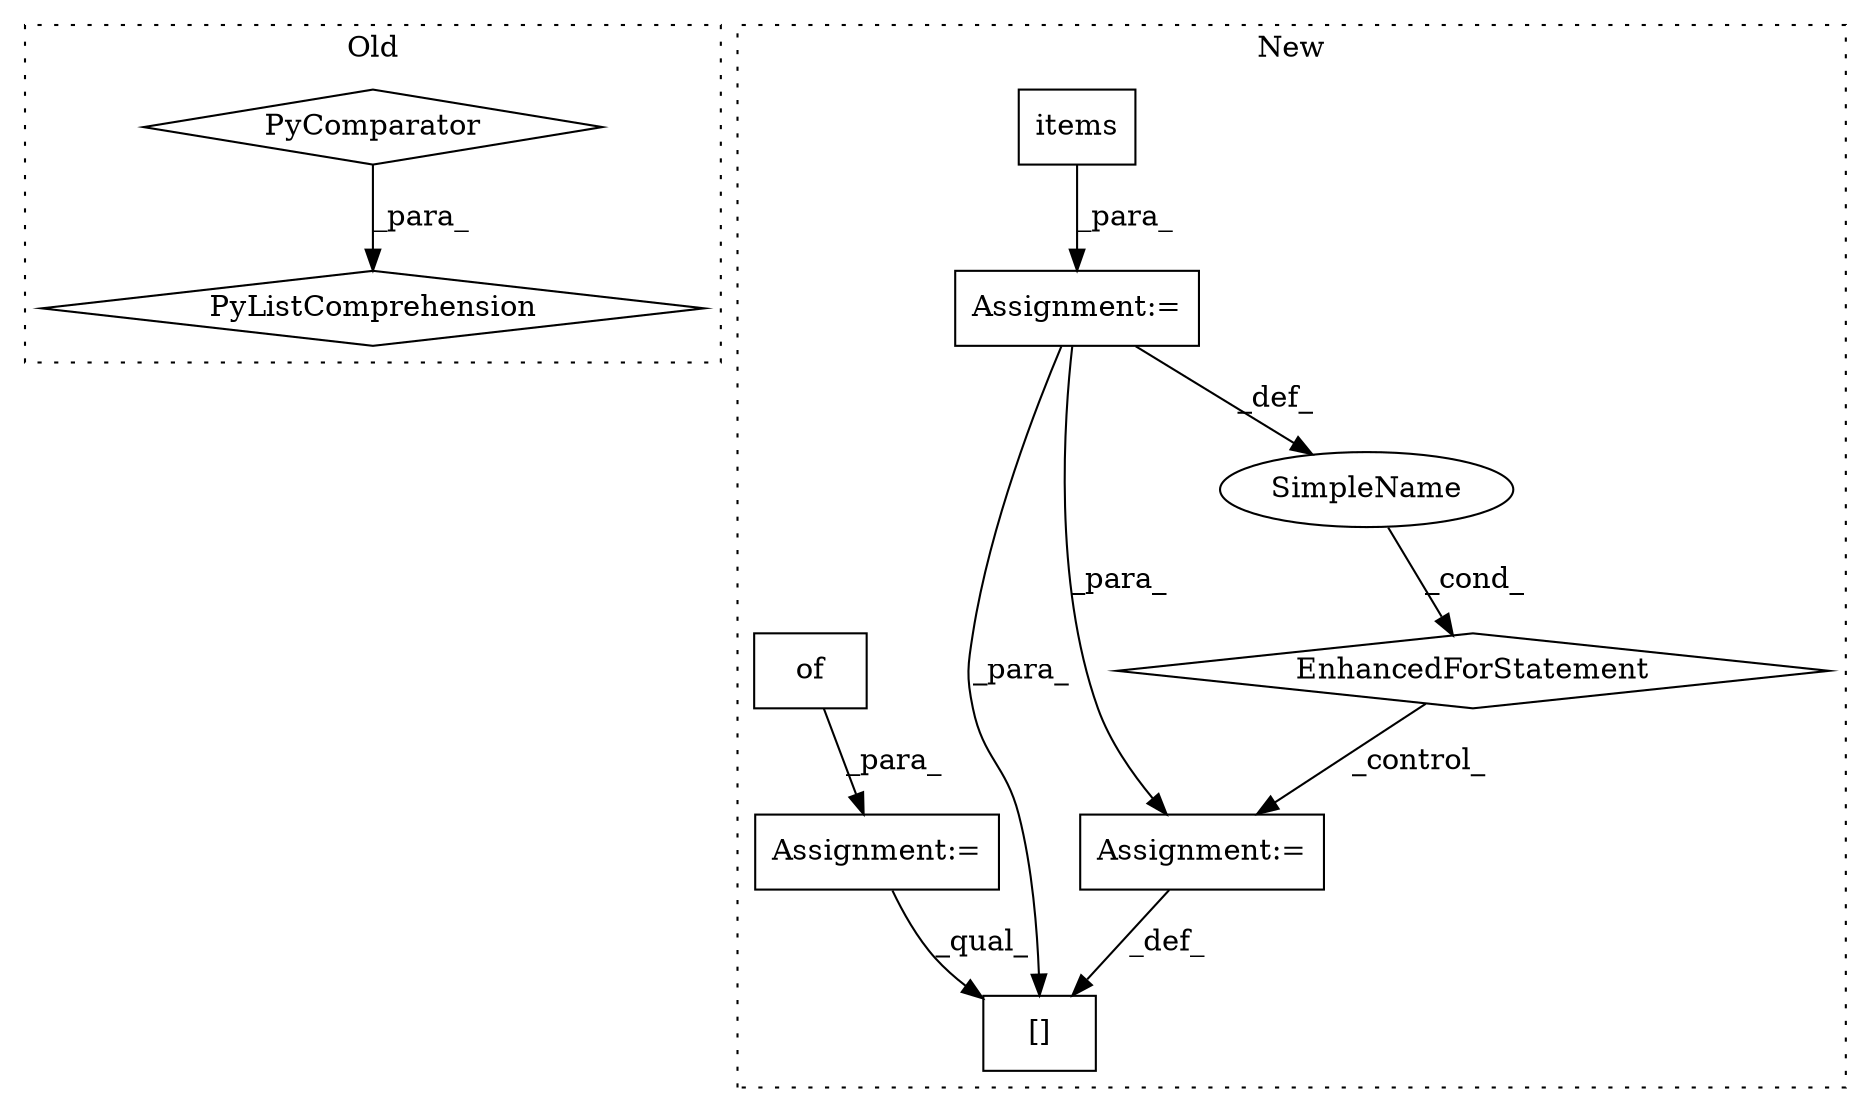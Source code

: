 digraph G {
subgraph cluster0 {
1 [label="PyListComprehension" a="109" s="9214" l="109" shape="diamond"];
5 [label="PyComparator" a="113" s="9273" l="42" shape="diamond"];
label = "Old";
style="dotted";
}
subgraph cluster1 {
2 [label="items" a="32" s="11550" l="7" shape="box"];
3 [label="Assignment:=" a="7" s="11451,11557" l="63,2" shape="box"];
4 [label="EnhancedForStatement" a="70" s="11451,11557" l="63,2" shape="diamond"];
6 [label="Assignment:=" a="7" s="11592" l="1" shape="box"];
7 [label="[]" a="2" s="11567,11591" l="23,1" shape="box"];
8 [label="of" a="32" s="11441" l="4" shape="box"];
9 [label="SimpleName" a="42" s="11518" l="6" shape="ellipse"];
10 [label="Assignment:=" a="7" s="11436" l="1" shape="box"];
label = "New";
style="dotted";
}
2 -> 3 [label="_para_"];
3 -> 7 [label="_para_"];
3 -> 9 [label="_def_"];
3 -> 6 [label="_para_"];
4 -> 6 [label="_control_"];
5 -> 1 [label="_para_"];
6 -> 7 [label="_def_"];
8 -> 10 [label="_para_"];
9 -> 4 [label="_cond_"];
10 -> 7 [label="_qual_"];
}
